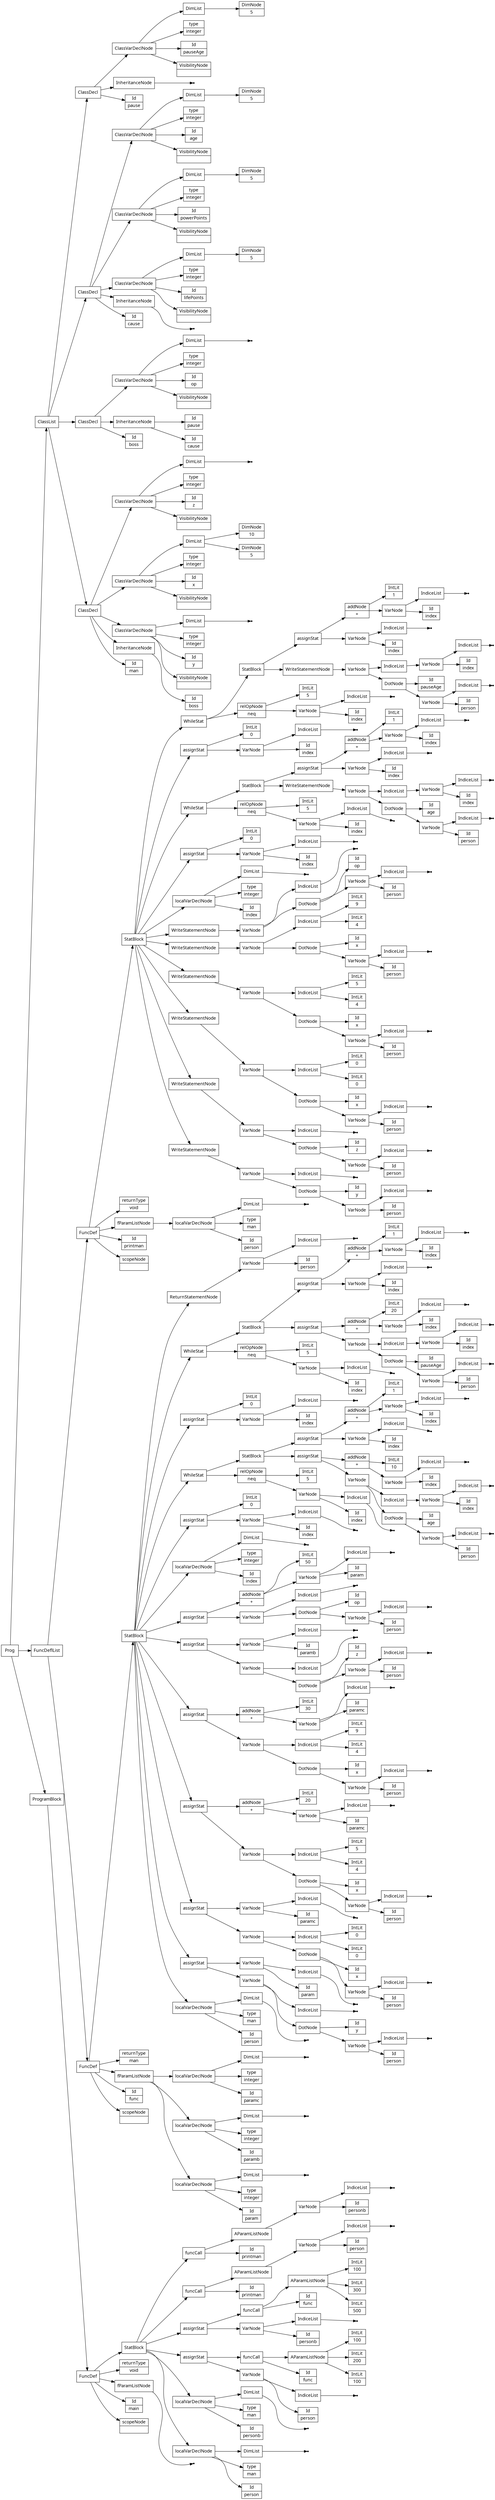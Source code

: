 digraph AST {
node [shape=record];
 node [fontname=Sans];charset="UTF-8" splines=true splines=spline rankdir =LR ordering="out"
1[label="scopeNode| "];
none3[shape="point"];
4[label="fParamListNode"];
4->none3;
5[label="returnType|void"];
7[label="Id|person"];
8[label="type|man"];
none10[shape="point"];
11[label="DimList"];
11->none10;
12[label="localVarDeclNode"];
12->11;
12->8;
12->7;
13[label="Id|personb"];
14[label="type|man"];
none16[shape="point"];
17[label="DimList"];
17->none16;
18[label="localVarDeclNode"];
18->17;
18->14;
18->13;
19[label="Id|person"];
none21[shape="point"];
22[label="IndiceList"];
22->none21;
23[label="VarNode"];
23->22;
23->19;
24[label="Id|func"];
26[label="IntLit|100"];
27[label="IntLit|200"];
28[label="IntLit|100"];
29[label="AParamListNode"];
29->28;
29->27;
29->26;
30[label="funcCall"];
30->29;
30->24;
31[label="assignStat"];
31->30;
31->23;
32[label="Id|personb"];
none34[shape="point"];
35[label="IndiceList"];
35->none34;
36[label="VarNode"];
36->35;
36->32;
37[label="Id|func"];
39[label="IntLit|500"];
40[label="IntLit|300"];
41[label="IntLit|100"];
42[label="AParamListNode"];
42->41;
42->40;
42->39;
43[label="funcCall"];
43->42;
43->37;
44[label="assignStat"];
44->43;
44->36;
45[label="Id|printman"];
47[label="Id|person"];
none49[shape="point"];
50[label="IndiceList"];
50->none49;
51[label="VarNode"];
51->50;
51->47;
52[label="AParamListNode"];
52->51;
53[label="funcCall"];
53->52;
53->45;
54[label="Id|printman"];
56[label="Id|personb"];
none58[shape="point"];
59[label="IndiceList"];
59->none58;
60[label="VarNode"];
60->59;
60->56;
61[label="AParamListNode"];
61->60;
62[label="funcCall"];
62->61;
62->54;
63[label="StatBlock"];
63->62;
63->53;
63->44;
63->31;
63->18;
63->12;
64[label="FuncDef"];
0[label="Id|main"];
64->63;
64->5;
64->4;
64->0;
64->1;
66[label="scopeNode| "];
68[label="Id|param"];
69[label="type|integer"];
none71[shape="point"];
72[label="DimList"];
72->none71;
73[label="localVarDeclNode"];
73->72;
73->69;
73->68;
74[label="Id|paramb"];
75[label="type|integer"];
none77[shape="point"];
78[label="DimList"];
78->none77;
79[label="localVarDeclNode"];
79->78;
79->75;
79->74;
80[label="Id|paramc"];
81[label="type|integer"];
none83[shape="point"];
84[label="DimList"];
84->none83;
85[label="localVarDeclNode"];
85->84;
85->81;
85->80;
86[label="fParamListNode"];
86->85;
86->79;
86->73;
87[label="returnType|man"];
89[label="Id|person"];
90[label="type|man"];
none92[shape="point"];
93[label="DimList"];
93->none92;
94[label="localVarDeclNode"];
94->93;
94->90;
94->89;
95[label="Id|person"];
none97[shape="point"];
98[label="IndiceList"];
98->none97;
99[label="VarNode"];
99->98;
99->95;
100[label="Id|y"];
101[label="DotNode"];
101->100;
101->99;
none103[shape="point"];
104[label="IndiceList"];
104->none103;
105[label="VarNode"];
105->104;
105->101;
106[label="Id|param"];
none108[shape="point"];
109[label="IndiceList"];
109->none108;
110[label="VarNode"];
110->109;
110->106;
111[label="assignStat"];
111->110;
111->105;
112[label="Id|person"];
none114[shape="point"];
115[label="IndiceList"];
115->none114;
116[label="VarNode"];
116->115;
116->112;
117[label="Id|x"];
118[label="DotNode"];
118->117;
118->116;
120[label="IntLit|0"];
121[label="IntLit|0"];
122[label="IndiceList"];
122->121;
122->120;
123[label="VarNode"];
123->122;
123->118;
124[label="Id|paramc"];
none126[shape="point"];
127[label="IndiceList"];
127->none126;
128[label="VarNode"];
128->127;
128->124;
129[label="assignStat"];
129->128;
129->123;
130[label="Id|person"];
none132[shape="point"];
133[label="IndiceList"];
133->none132;
134[label="VarNode"];
134->133;
134->130;
135[label="Id|x"];
136[label="DotNode"];
136->135;
136->134;
138[label="IntLit|4"];
139[label="IntLit|5"];
140[label="IndiceList"];
140->139;
140->138;
141[label="VarNode"];
141->140;
141->136;
142[label="Id|paramc"];
none144[shape="point"];
145[label="IndiceList"];
145->none144;
146[label="VarNode"];
146->145;
146->142;
147[label="addNode|+"];
148[label="IntLit|20"];
147->148;
147->146;
149[label="assignStat"];
149->147;
149->141;
150[label="Id|person"];
none152[shape="point"];
153[label="IndiceList"];
153->none152;
154[label="VarNode"];
154->153;
154->150;
155[label="Id|x"];
156[label="DotNode"];
156->155;
156->154;
158[label="IntLit|4"];
159[label="IntLit|9"];
160[label="IndiceList"];
160->159;
160->158;
161[label="VarNode"];
161->160;
161->156;
162[label="Id|paramc"];
none164[shape="point"];
165[label="IndiceList"];
165->none164;
166[label="VarNode"];
166->165;
166->162;
167[label="addNode|+"];
168[label="IntLit|30"];
167->168;
167->166;
169[label="assignStat"];
169->167;
169->161;
170[label="Id|person"];
none172[shape="point"];
173[label="IndiceList"];
173->none172;
174[label="VarNode"];
174->173;
174->170;
175[label="Id|z"];
176[label="DotNode"];
176->175;
176->174;
none178[shape="point"];
179[label="IndiceList"];
179->none178;
180[label="VarNode"];
180->179;
180->176;
181[label="Id|paramb"];
none183[shape="point"];
184[label="IndiceList"];
184->none183;
185[label="VarNode"];
185->184;
185->181;
186[label="assignStat"];
186->185;
186->180;
187[label="Id|person"];
none189[shape="point"];
190[label="IndiceList"];
190->none189;
191[label="VarNode"];
191->190;
191->187;
192[label="Id|op"];
193[label="DotNode"];
193->192;
193->191;
none195[shape="point"];
196[label="IndiceList"];
196->none195;
197[label="VarNode"];
197->196;
197->193;
198[label="Id|param"];
none200[shape="point"];
201[label="IndiceList"];
201->none200;
202[label="VarNode"];
202->201;
202->198;
203[label="addNode|+"];
204[label="IntLit|50"];
203->204;
203->202;
205[label="assignStat"];
205->203;
205->197;
206[label="Id|index"];
207[label="type|integer"];
none209[shape="point"];
210[label="DimList"];
210->none209;
211[label="localVarDeclNode"];
211->210;
211->207;
211->206;
212[label="Id|index"];
none214[shape="point"];
215[label="IndiceList"];
215->none214;
216[label="VarNode"];
216->215;
216->212;
217[label="IntLit|0"];
218[label="assignStat"];
218->217;
218->216;
219[label="Id|index"];
none221[shape="point"];
222[label="IndiceList"];
222->none221;
223[label="VarNode"];
223->222;
223->219;
224[label="relOpNode|neq"];
225[label="IntLit|5"];
224->225;
224->223;
227[label="Id|person"];
none229[shape="point"];
230[label="IndiceList"];
230->none229;
231[label="VarNode"];
231->230;
231->227;
232[label="Id|age"];
233[label="DotNode"];
233->232;
233->231;
235[label="Id|index"];
none237[shape="point"];
238[label="IndiceList"];
238->none237;
239[label="VarNode"];
239->238;
239->235;
240[label="IndiceList"];
240->239;
241[label="VarNode"];
241->240;
241->233;
242[label="Id|index"];
none244[shape="point"];
245[label="IndiceList"];
245->none244;
246[label="VarNode"];
246->245;
246->242;
247[label="addNode|+"];
248[label="IntLit|10"];
247->248;
247->246;
249[label="assignStat"];
249->247;
249->241;
250[label="Id|index"];
none252[shape="point"];
253[label="IndiceList"];
253->none252;
254[label="VarNode"];
254->253;
254->250;
255[label="Id|index"];
none257[shape="point"];
258[label="IndiceList"];
258->none257;
259[label="VarNode"];
259->258;
259->255;
260[label="addNode|+"];
261[label="IntLit|1"];
260->261;
260->259;
262[label="assignStat"];
262->260;
262->254;
263[label="StatBlock"];
263->262;
263->249;
264[label="WhileStat"];
264->263;
264->224;
265[label="Id|index"];
none267[shape="point"];
268[label="IndiceList"];
268->none267;
269[label="VarNode"];
269->268;
269->265;
270[label="IntLit|0"];
271[label="assignStat"];
271->270;
271->269;
272[label="Id|index"];
none274[shape="point"];
275[label="IndiceList"];
275->none274;
276[label="VarNode"];
276->275;
276->272;
277[label="relOpNode|neq"];
278[label="IntLit|5"];
277->278;
277->276;
280[label="Id|person"];
none282[shape="point"];
283[label="IndiceList"];
283->none282;
284[label="VarNode"];
284->283;
284->280;
285[label="Id|pauseAge"];
286[label="DotNode"];
286->285;
286->284;
288[label="Id|index"];
none290[shape="point"];
291[label="IndiceList"];
291->none290;
292[label="VarNode"];
292->291;
292->288;
293[label="IndiceList"];
293->292;
294[label="VarNode"];
294->293;
294->286;
295[label="Id|index"];
none297[shape="point"];
298[label="IndiceList"];
298->none297;
299[label="VarNode"];
299->298;
299->295;
300[label="addNode|+"];
301[label="IntLit|20"];
300->301;
300->299;
302[label="assignStat"];
302->300;
302->294;
303[label="Id|index"];
none305[shape="point"];
306[label="IndiceList"];
306->none305;
307[label="VarNode"];
307->306;
307->303;
308[label="Id|index"];
none310[shape="point"];
311[label="IndiceList"];
311->none310;
312[label="VarNode"];
312->311;
312->308;
313[label="addNode|+"];
314[label="IntLit|1"];
313->314;
313->312;
315[label="assignStat"];
315->313;
315->307;
316[label="StatBlock"];
316->315;
316->302;
317[label="WhileStat"];
317->316;
317->277;
318[label="Id|person"];
none320[shape="point"];
321[label="IndiceList"];
321->none320;
322[label="VarNode"];
322->321;
322->318;
323[label="ReturnStatementNode"];
323->322;
324[label="StatBlock"];
324->323;
324->317;
324->271;
324->264;
324->218;
324->211;
324->205;
324->186;
324->169;
324->149;
324->129;
324->111;
324->94;
325[label="FuncDef"];
65[label="Id|func"];
325->324;
325->87;
325->86;
325->65;
325->66;
327[label="scopeNode| "];
329[label="Id|person"];
330[label="type|man"];
none332[shape="point"];
333[label="DimList"];
333->none332;
334[label="localVarDeclNode"];
334->333;
334->330;
334->329;
335[label="fParamListNode"];
335->334;
336[label="returnType|void"];
338[label="Id|person"];
none340[shape="point"];
341[label="IndiceList"];
341->none340;
342[label="VarNode"];
342->341;
342->338;
343[label="Id|y"];
344[label="DotNode"];
344->343;
344->342;
none346[shape="point"];
347[label="IndiceList"];
347->none346;
348[label="VarNode"];
348->347;
348->344;
349[label="WriteStatementNode"];
349->348;
350[label="Id|person"];
none352[shape="point"];
353[label="IndiceList"];
353->none352;
354[label="VarNode"];
354->353;
354->350;
355[label="Id|z"];
356[label="DotNode"];
356->355;
356->354;
none358[shape="point"];
359[label="IndiceList"];
359->none358;
360[label="VarNode"];
360->359;
360->356;
361[label="WriteStatementNode"];
361->360;
362[label="Id|person"];
none364[shape="point"];
365[label="IndiceList"];
365->none364;
366[label="VarNode"];
366->365;
366->362;
367[label="Id|x"];
368[label="DotNode"];
368->367;
368->366;
370[label="IntLit|0"];
371[label="IntLit|0"];
372[label="IndiceList"];
372->371;
372->370;
373[label="VarNode"];
373->372;
373->368;
374[label="WriteStatementNode"];
374->373;
375[label="Id|person"];
none377[shape="point"];
378[label="IndiceList"];
378->none377;
379[label="VarNode"];
379->378;
379->375;
380[label="Id|x"];
381[label="DotNode"];
381->380;
381->379;
383[label="IntLit|4"];
384[label="IntLit|5"];
385[label="IndiceList"];
385->384;
385->383;
386[label="VarNode"];
386->385;
386->381;
387[label="WriteStatementNode"];
387->386;
388[label="Id|person"];
none390[shape="point"];
391[label="IndiceList"];
391->none390;
392[label="VarNode"];
392->391;
392->388;
393[label="Id|x"];
394[label="DotNode"];
394->393;
394->392;
396[label="IntLit|4"];
397[label="IntLit|9"];
398[label="IndiceList"];
398->397;
398->396;
399[label="VarNode"];
399->398;
399->394;
400[label="WriteStatementNode"];
400->399;
401[label="Id|person"];
none403[shape="point"];
404[label="IndiceList"];
404->none403;
405[label="VarNode"];
405->404;
405->401;
406[label="Id|op"];
407[label="DotNode"];
407->406;
407->405;
none409[shape="point"];
410[label="IndiceList"];
410->none409;
411[label="VarNode"];
411->410;
411->407;
412[label="WriteStatementNode"];
412->411;
413[label="Id|index"];
414[label="type|integer"];
none416[shape="point"];
417[label="DimList"];
417->none416;
418[label="localVarDeclNode"];
418->417;
418->414;
418->413;
419[label="Id|index"];
none421[shape="point"];
422[label="IndiceList"];
422->none421;
423[label="VarNode"];
423->422;
423->419;
424[label="IntLit|0"];
425[label="assignStat"];
425->424;
425->423;
426[label="Id|index"];
none428[shape="point"];
429[label="IndiceList"];
429->none428;
430[label="VarNode"];
430->429;
430->426;
431[label="relOpNode|neq"];
432[label="IntLit|5"];
431->432;
431->430;
434[label="Id|person"];
none436[shape="point"];
437[label="IndiceList"];
437->none436;
438[label="VarNode"];
438->437;
438->434;
439[label="Id|age"];
440[label="DotNode"];
440->439;
440->438;
442[label="Id|index"];
none444[shape="point"];
445[label="IndiceList"];
445->none444;
446[label="VarNode"];
446->445;
446->442;
447[label="IndiceList"];
447->446;
448[label="VarNode"];
448->447;
448->440;
449[label="WriteStatementNode"];
449->448;
450[label="Id|index"];
none452[shape="point"];
453[label="IndiceList"];
453->none452;
454[label="VarNode"];
454->453;
454->450;
455[label="Id|index"];
none457[shape="point"];
458[label="IndiceList"];
458->none457;
459[label="VarNode"];
459->458;
459->455;
460[label="addNode|+"];
461[label="IntLit|1"];
460->461;
460->459;
462[label="assignStat"];
462->460;
462->454;
463[label="StatBlock"];
463->462;
463->449;
464[label="WhileStat"];
464->463;
464->431;
465[label="Id|index"];
none467[shape="point"];
468[label="IndiceList"];
468->none467;
469[label="VarNode"];
469->468;
469->465;
470[label="IntLit|0"];
471[label="assignStat"];
471->470;
471->469;
472[label="Id|index"];
none474[shape="point"];
475[label="IndiceList"];
475->none474;
476[label="VarNode"];
476->475;
476->472;
477[label="relOpNode|neq"];
478[label="IntLit|5"];
477->478;
477->476;
480[label="Id|person"];
none482[shape="point"];
483[label="IndiceList"];
483->none482;
484[label="VarNode"];
484->483;
484->480;
485[label="Id|pauseAge"];
486[label="DotNode"];
486->485;
486->484;
488[label="Id|index"];
none490[shape="point"];
491[label="IndiceList"];
491->none490;
492[label="VarNode"];
492->491;
492->488;
493[label="IndiceList"];
493->492;
494[label="VarNode"];
494->493;
494->486;
495[label="WriteStatementNode"];
495->494;
496[label="Id|index"];
none498[shape="point"];
499[label="IndiceList"];
499->none498;
500[label="VarNode"];
500->499;
500->496;
501[label="Id|index"];
none503[shape="point"];
504[label="IndiceList"];
504->none503;
505[label="VarNode"];
505->504;
505->501;
506[label="addNode|+"];
507[label="IntLit|1"];
506->507;
506->505;
508[label="assignStat"];
508->506;
508->500;
509[label="StatBlock"];
509->508;
509->495;
510[label="WhileStat"];
510->509;
510->477;
511[label="StatBlock"];
511->510;
511->471;
511->464;
511->425;
511->418;
511->412;
511->400;
511->387;
511->374;
511->361;
511->349;
512[label="FuncDef"];
326[label="Id|printman"];
512->511;
512->336;
512->335;
512->326;
512->327;
513[label="Id|man"];
515[label="Id|boss"];
516[label="InheritanceNode"];
516->515;
517[label="VisibilityNode|"];
518[label="Id|y"];
519[label="type|integer"];
none521[shape="point"];
522[label="DimList"];
522->none521;
523[label="ClassVarDeclNode"];
523->522;
523->519;
523->518;
523->517;
524[label="VisibilityNode|"];
525[label="Id|x"];
526[label="type|integer"];
528[label="DimNode|5"];
529[label="DimNode|10"];
530[label="DimList"];
530->529;
530->528;
531[label="ClassVarDeclNode"];
531->530;
531->526;
531->525;
531->524;
532[label="VisibilityNode|"];
533[label="Id|z"];
534[label="type|integer"];
none536[shape="point"];
537[label="DimList"];
537->none536;
538[label="ClassVarDeclNode"];
538->537;
538->534;
538->533;
538->532;
539[label="ClassDecl"];
539->538;
539->531;
539->523;
539->516;
539->513;
540[label="Id|boss"];
542[label="Id|cause"];
543[label="Id|pause"];
544[label="InheritanceNode"];
544->543;
544->542;
545[label="VisibilityNode|"];
546[label="Id|op"];
547[label="type|integer"];
none549[shape="point"];
550[label="DimList"];
550->none549;
551[label="ClassVarDeclNode"];
551->550;
551->547;
551->546;
551->545;
552[label="ClassDecl"];
552->551;
552->544;
552->540;
553[label="Id|cause"];
none555[shape="point"];
556[label="InheritanceNode"];
556->none555;
557[label="VisibilityNode|"];
558[label="Id|lifePoints"];
559[label="type|integer"];
561[label="DimNode|5"];
562[label="DimList"];
562->561;
563[label="ClassVarDeclNode"];
563->562;
563->559;
563->558;
563->557;
564[label="VisibilityNode|"];
565[label="Id|powerPoints"];
566[label="type|integer"];
568[label="DimNode|5"];
569[label="DimList"];
569->568;
570[label="ClassVarDeclNode"];
570->569;
570->566;
570->565;
570->564;
571[label="VisibilityNode|"];
572[label="Id|age"];
573[label="type|integer"];
575[label="DimNode|5"];
576[label="DimList"];
576->575;
577[label="ClassVarDeclNode"];
577->576;
577->573;
577->572;
577->571;
578[label="ClassDecl"];
578->577;
578->570;
578->563;
578->556;
578->553;
579[label="Id|pause"];
none581[shape="point"];
582[label="InheritanceNode"];
582->none581;
583[label="VisibilityNode|"];
584[label="Id|pauseAge"];
585[label="type|integer"];
587[label="DimNode|5"];
588[label="DimList"];
588->587;
589[label="ClassVarDeclNode"];
589->588;
589->585;
589->584;
589->583;
590[label="ClassDecl"];
590->589;
590->582;
590->579;
591[label="ClassList"];
592[label="FuncDeflList"];
593[label="Prog"];
594[label="ProgramBlock"];
591->590;
591->578;
591->552;
591->539;
592->512;
592->325;
594->64;
593->591;
593->592;
593->594;
}